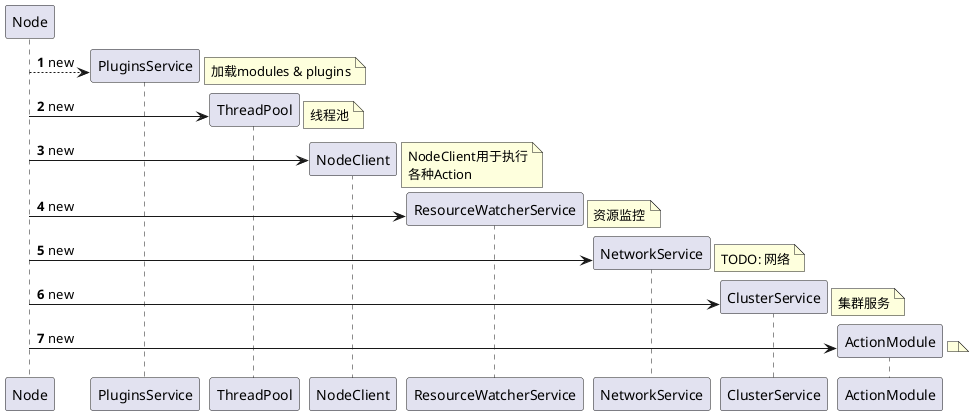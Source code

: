 @startuml
participant Node
participant PluginsService
participant ThreadPool
participant NodeClient
participant ResourceWatcherService
participant NetworkService
autonumber
create PluginsService
Node --> PluginsService: new
        note right
        加载modules & plugins
        end note
create ThreadPool
Node -> ThreadPool: new
    note right
    线程池
    end note
create NodeClient
Node -> NodeClient: new
    note right
    NodeClient用于执行
    各种Action
    end note
create ResourceWatcherService
Node -> ResourceWatcherService : new
    note right
    资源监控
    end note
create NetworkService
Node -> NetworkService : new
    note right
    TODO: 网络
    end note
create ClusterService
Node -> ClusterService : new
    note right
    集群服务
    end note
create ActionModule
Node -> ActionModule : new
    note right

    end note

@enduml


创建NodeClient        new NodeClient()
创建各种Modules和Services
创建RestController    actionModule.getRestController()